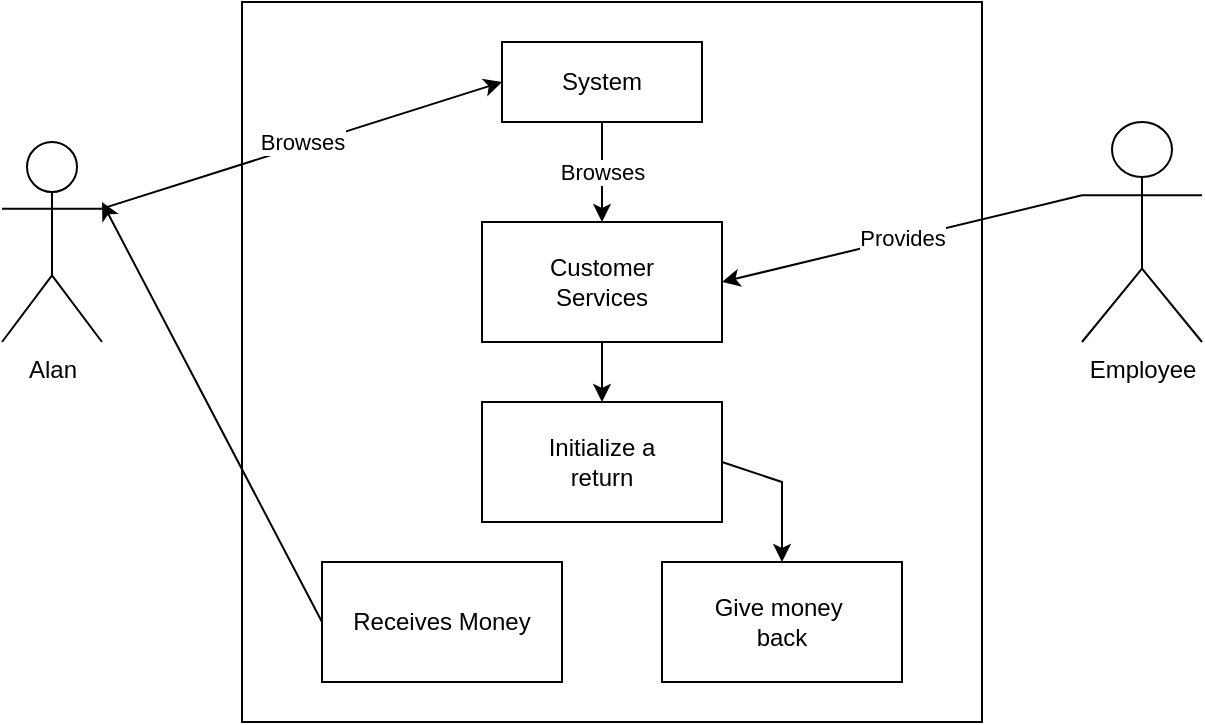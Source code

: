 <mxfile version="20.3.1" type="github">
  <diagram id="R2lEEEUBdFMjLlhIrx00" name="Page-1">
    <mxGraphModel dx="1038" dy="579" grid="1" gridSize="10" guides="1" tooltips="1" connect="1" arrows="1" fold="1" page="1" pageScale="1" pageWidth="850" pageHeight="1100" math="0" shadow="0" extFonts="Permanent Marker^https://fonts.googleapis.com/css?family=Permanent+Marker">
      <root>
        <mxCell id="0" />
        <mxCell id="1" parent="0" />
        <mxCell id="ufsUhYkp5vJnKj7_VMG8-1" value="" style="rounded=0;whiteSpace=wrap;html=1;" parent="1" vertex="1">
          <mxGeometry x="230" y="120" width="370" height="360" as="geometry" />
        </mxCell>
        <mxCell id="ufsUhYkp5vJnKj7_VMG8-2" value="Alan" style="shape=umlActor;verticalLabelPosition=bottom;verticalAlign=top;html=1;outlineConnect=0;" parent="1" vertex="1">
          <mxGeometry x="110" y="190" width="50" height="100" as="geometry" />
        </mxCell>
        <mxCell id="ufsUhYkp5vJnKj7_VMG8-3" value="System" style="rounded=0;whiteSpace=wrap;html=1;" parent="1" vertex="1">
          <mxGeometry x="360" y="140" width="100" height="40" as="geometry" />
        </mxCell>
        <mxCell id="ufsUhYkp5vJnKj7_VMG8-6" value="" style="endArrow=classic;html=1;rounded=0;exitX=1;exitY=0.333;exitDx=0;exitDy=0;exitPerimeter=0;entryX=0;entryY=0.5;entryDx=0;entryDy=0;" parent="1" source="ufsUhYkp5vJnKj7_VMG8-2" target="ufsUhYkp5vJnKj7_VMG8-3" edge="1">
          <mxGeometry width="50" height="50" relative="1" as="geometry">
            <mxPoint x="180" y="200" as="sourcePoint" />
            <mxPoint x="200" y="100" as="targetPoint" />
          </mxGeometry>
        </mxCell>
        <mxCell id="Ho677nWOCxLrv7q885Kt-1" value="Browses" style="edgeLabel;html=1;align=center;verticalAlign=middle;resizable=0;points=[];" vertex="1" connectable="0" parent="ufsUhYkp5vJnKj7_VMG8-6">
          <mxGeometry x="-0.477" y="1" relative="1" as="geometry">
            <mxPoint x="48" y="-16" as="offset" />
          </mxGeometry>
        </mxCell>
        <mxCell id="ufsUhYkp5vJnKj7_VMG8-7" value="Customer&lt;br&gt;Services" style="rounded=0;whiteSpace=wrap;html=1;" parent="1" vertex="1">
          <mxGeometry x="350" y="230" width="120" height="60" as="geometry" />
        </mxCell>
        <mxCell id="ufsUhYkp5vJnKj7_VMG8-8" value="Browses" style="endArrow=classic;html=1;rounded=0;exitX=0.5;exitY=1;exitDx=0;exitDy=0;entryX=0.5;entryY=0;entryDx=0;entryDy=0;" parent="1" source="ufsUhYkp5vJnKj7_VMG8-3" target="ufsUhYkp5vJnKj7_VMG8-7" edge="1">
          <mxGeometry width="50" height="50" relative="1" as="geometry">
            <mxPoint x="480" y="200" as="sourcePoint" />
            <mxPoint x="530" y="150" as="targetPoint" />
          </mxGeometry>
        </mxCell>
        <mxCell id="ufsUhYkp5vJnKj7_VMG8-9" value="Employee" style="shape=umlActor;verticalLabelPosition=bottom;verticalAlign=top;html=1;outlineConnect=0;" parent="1" vertex="1">
          <mxGeometry x="650" y="180" width="60" height="110" as="geometry" />
        </mxCell>
        <mxCell id="ufsUhYkp5vJnKj7_VMG8-10" value="Provides" style="endArrow=classic;html=1;rounded=0;exitX=0;exitY=0.333;exitDx=0;exitDy=0;exitPerimeter=0;entryX=1;entryY=0.5;entryDx=0;entryDy=0;" parent="1" source="ufsUhYkp5vJnKj7_VMG8-9" target="ufsUhYkp5vJnKj7_VMG8-7" edge="1">
          <mxGeometry width="50" height="50" relative="1" as="geometry">
            <mxPoint x="600" y="140" as="sourcePoint" />
            <mxPoint x="600" y="80" as="targetPoint" />
          </mxGeometry>
        </mxCell>
        <mxCell id="ufsUhYkp5vJnKj7_VMG8-17" value="Receives Money" style="rounded=0;whiteSpace=wrap;html=1;" parent="1" vertex="1">
          <mxGeometry x="270" y="400" width="120" height="60" as="geometry" />
        </mxCell>
        <mxCell id="ufsUhYkp5vJnKj7_VMG8-18" value="Initialize a&lt;br&gt;return" style="rounded=0;whiteSpace=wrap;html=1;" parent="1" vertex="1">
          <mxGeometry x="350" y="320" width="120" height="60" as="geometry" />
        </mxCell>
        <mxCell id="ufsUhYkp5vJnKj7_VMG8-19" value="Give money&amp;nbsp;&lt;br&gt;back" style="rounded=0;whiteSpace=wrap;html=1;" parent="1" vertex="1">
          <mxGeometry x="440" y="400" width="120" height="60" as="geometry" />
        </mxCell>
        <mxCell id="Ho677nWOCxLrv7q885Kt-3" value="" style="endArrow=classic;html=1;rounded=0;exitX=0.5;exitY=1;exitDx=0;exitDy=0;entryX=0.5;entryY=0;entryDx=0;entryDy=0;" edge="1" parent="1" source="ufsUhYkp5vJnKj7_VMG8-7" target="ufsUhYkp5vJnKj7_VMG8-18">
          <mxGeometry width="50" height="50" relative="1" as="geometry">
            <mxPoint x="100" y="430" as="sourcePoint" />
            <mxPoint x="150" y="380" as="targetPoint" />
          </mxGeometry>
        </mxCell>
        <mxCell id="Ho677nWOCxLrv7q885Kt-5" value="" style="endArrow=classic;html=1;rounded=0;exitX=0;exitY=0.5;exitDx=0;exitDy=0;" edge="1" parent="1" source="ufsUhYkp5vJnKj7_VMG8-17">
          <mxGeometry width="50" height="50" relative="1" as="geometry">
            <mxPoint x="160" y="420" as="sourcePoint" />
            <mxPoint x="160" y="220" as="targetPoint" />
          </mxGeometry>
        </mxCell>
        <mxCell id="Ho677nWOCxLrv7q885Kt-6" value="" style="endArrow=classic;html=1;rounded=0;exitX=1;exitY=0.5;exitDx=0;exitDy=0;entryX=0.5;entryY=0;entryDx=0;entryDy=0;" edge="1" parent="1" source="ufsUhYkp5vJnKj7_VMG8-18" target="ufsUhYkp5vJnKj7_VMG8-19">
          <mxGeometry width="50" height="50" relative="1" as="geometry">
            <mxPoint x="120" y="460" as="sourcePoint" />
            <mxPoint x="510" y="540" as="targetPoint" />
            <Array as="points">
              <mxPoint x="500" y="360" />
            </Array>
          </mxGeometry>
        </mxCell>
      </root>
    </mxGraphModel>
  </diagram>
</mxfile>
